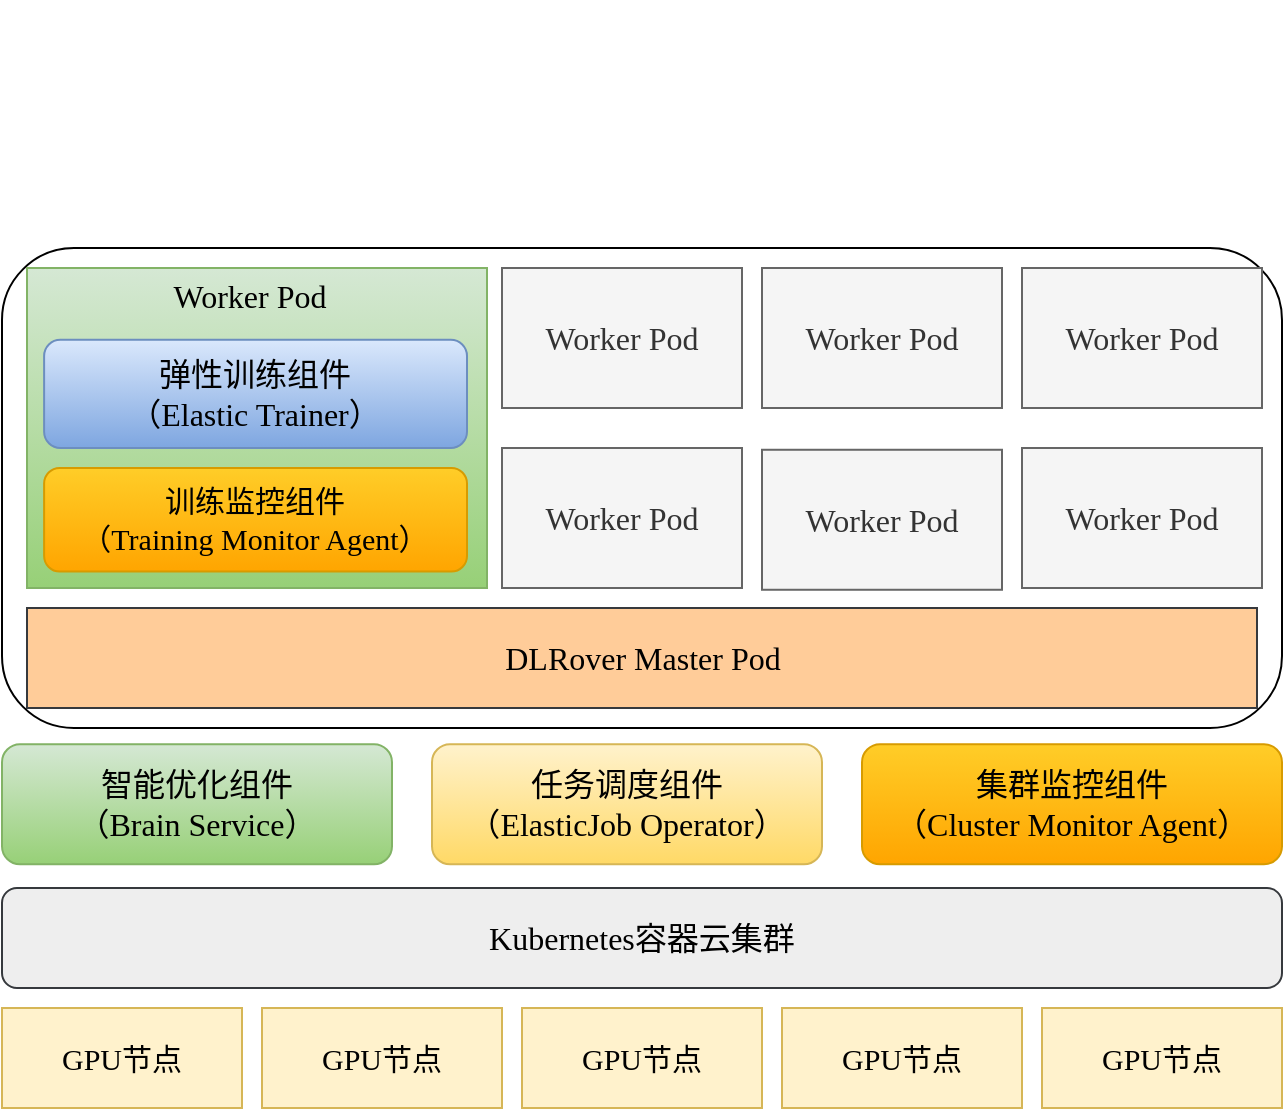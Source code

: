 <mxfile version="26.0.14">
  <diagram name="第 1 页" id="Yx-n1sw3S0H9V18orFNg">
    <mxGraphModel dx="2149" dy="767" grid="1" gridSize="10" guides="1" tooltips="1" connect="1" arrows="1" fold="1" page="1" pageScale="1" pageWidth="827" pageHeight="1169" math="0" shadow="0">
      <root>
        <mxCell id="0" />
        <mxCell id="1" parent="0" />
        <mxCell id="rzSXWd4nxounzRFxdCJH-4" value="" style="rounded=1;whiteSpace=wrap;html=1;labelBackgroundColor=none;fontFamily=Verdana;" vertex="1" parent="1">
          <mxGeometry x="-70" y="400" width="640" height="240" as="geometry" />
        </mxCell>
        <mxCell id="rzSXWd4nxounzRFxdCJH-5" value="&lt;div style=&quot;line-height: 50%;&quot;&gt;&lt;p class=&quot;MsoNormal&quot;&gt;&lt;span style=&quot;font-size: 12pt; line-height: 50%;&quot;&gt;&lt;font&gt;任务调度组件&lt;/font&gt;&lt;/span&gt;&lt;/p&gt;&lt;p class=&quot;MsoNormal&quot;&gt;&lt;span style=&quot;font-size: 12pt; line-height: 50%;&quot;&gt;&lt;font&gt;（&lt;/font&gt;&lt;font&gt;ElasticJob Operator&lt;/font&gt;&lt;font&gt;）&lt;/font&gt;&lt;/span&gt;&lt;/p&gt;&lt;/div&gt;" style="rounded=1;whiteSpace=wrap;html=1;labelBackgroundColor=none;fontFamily=Verdana;fillColor=#fff2cc;strokeColor=#d6b656;gradientColor=#ffd966;" vertex="1" parent="1">
          <mxGeometry x="145" y="648.13" width="195" height="60" as="geometry" />
        </mxCell>
        <mxCell id="rzSXWd4nxounzRFxdCJH-6" value="&lt;p class=&quot;MsoNormal&quot;&gt;&lt;br&gt;&lt;/p&gt;" style="text;html=1;align=center;verticalAlign=middle;whiteSpace=wrap;rounded=0;labelBackgroundColor=none;fontFamily=Verdana;" vertex="1" parent="1">
          <mxGeometry x="120" y="290" width="165" height="10" as="geometry" />
        </mxCell>
        <mxCell id="rzSXWd4nxounzRFxdCJH-7" value="&lt;font style=&quot;font-size: 16px;&quot;&gt;DLRover Master&amp;nbsp;&lt;span style=&quot;background-color: transparent;&quot;&gt;Pod&lt;/span&gt;&lt;/font&gt;" style="rounded=0;whiteSpace=wrap;html=1;labelBackgroundColor=none;fontFamily=Verdana;fillColor=#ffcc99;strokeColor=#36393d;" vertex="1" parent="1">
          <mxGeometry x="-57.5" y="580" width="615" height="50" as="geometry" />
        </mxCell>
        <mxCell id="rzSXWd4nxounzRFxdCJH-9" value="GPU节点" style="rounded=0;whiteSpace=wrap;html=1;labelBackgroundColor=none;fontFamily=Verdana;fontSize=15;fillColor=#fff2cc;strokeColor=#d6b656;" vertex="1" parent="1">
          <mxGeometry x="-70" y="780" width="120" height="50" as="geometry" />
        </mxCell>
        <mxCell id="rzSXWd4nxounzRFxdCJH-10" value="GPU节点" style="rounded=0;whiteSpace=wrap;html=1;labelBackgroundColor=none;fontFamily=Verdana;fontSize=15;fillColor=#fff2cc;strokeColor=#d6b656;" vertex="1" parent="1">
          <mxGeometry x="60" y="780" width="120" height="50" as="geometry" />
        </mxCell>
        <mxCell id="rzSXWd4nxounzRFxdCJH-11" value="GPU节点" style="rounded=0;whiteSpace=wrap;html=1;labelBackgroundColor=none;fontFamily=Verdana;fontSize=15;fillColor=#fff2cc;strokeColor=#d6b656;" vertex="1" parent="1">
          <mxGeometry x="190" y="780" width="120" height="50" as="geometry" />
        </mxCell>
        <mxCell id="rzSXWd4nxounzRFxdCJH-12" value="GPU节点" style="rounded=0;whiteSpace=wrap;html=1;labelBackgroundColor=none;fontFamily=Verdana;fontSize=15;fillColor=#fff2cc;strokeColor=#d6b656;" vertex="1" parent="1">
          <mxGeometry x="320" y="780" width="120" height="50" as="geometry" />
        </mxCell>
        <mxCell id="rzSXWd4nxounzRFxdCJH-8" value="&lt;p class=&quot;MsoNormal&quot;&gt;&lt;span style=&quot;font-size: 12pt;&quot;&gt;&lt;font&gt;Kubernetes容器云&lt;/font&gt;&lt;font&gt;集群&lt;/font&gt;&lt;/span&gt;&lt;/p&gt;" style="rounded=1;whiteSpace=wrap;html=1;labelBackgroundColor=none;fontFamily=Verdana;fillColor=#eeeeee;strokeColor=#36393d;" vertex="1" parent="1">
          <mxGeometry x="-70" y="720" width="640" height="50" as="geometry" />
        </mxCell>
        <mxCell id="rzSXWd4nxounzRFxdCJH-1" value="&lt;div style=&quot;line-height: 50%;&quot;&gt;&lt;p class=&quot;MsoNormal&quot;&gt;&lt;span style=&quot;font-size: 12pt; line-height: 50%;&quot;&gt;&lt;font&gt;智能优化组件&lt;/font&gt;&lt;/span&gt;&lt;/p&gt;&lt;p class=&quot;MsoNormal&quot;&gt;&lt;span style=&quot;font-size: 12pt; line-height: 50%;&quot;&gt;&lt;font&gt;（&lt;/font&gt;&lt;font&gt;Brain Service&lt;/font&gt;&lt;font&gt;）&lt;/font&gt;&lt;/span&gt;&lt;/p&gt;&lt;/div&gt;" style="rounded=1;whiteSpace=wrap;html=1;labelBackgroundColor=none;fontFamily=Verdana;fillColor=#d5e8d4;strokeColor=#82b366;gradientColor=#97d077;" vertex="1" parent="1">
          <mxGeometry x="-70" y="648.13" width="195" height="60" as="geometry" />
        </mxCell>
        <mxCell id="rzSXWd4nxounzRFxdCJH-24" value="&lt;div style=&quot;line-height: 50%;&quot;&gt;&lt;p class=&quot;MsoNormal&quot;&gt;&lt;span style=&quot;font-size: 12pt; line-height: 50%;&quot;&gt;&lt;font&gt;集群监控组件&lt;/font&gt;&lt;/span&gt;&lt;/p&gt;&lt;p class=&quot;MsoNormal&quot;&gt;&lt;span style=&quot;font-size: 12pt; line-height: 50%;&quot;&gt;&lt;font&gt;（&lt;/font&gt;&lt;font&gt;Cluster Monitor Agent&lt;/font&gt;&lt;font&gt;）&lt;/font&gt;&lt;/span&gt;&lt;/p&gt;&lt;/div&gt;" style="rounded=1;whiteSpace=wrap;html=1;labelBackgroundColor=none;fontFamily=Verdana;fillColor=#ffcd28;strokeColor=#d79b00;gradientColor=#ffa500;" vertex="1" parent="1">
          <mxGeometry x="360" y="648.13" width="210" height="60" as="geometry" />
        </mxCell>
        <mxCell id="rzSXWd4nxounzRFxdCJH-30" value="GPU节点" style="rounded=0;whiteSpace=wrap;html=1;labelBackgroundColor=none;fontFamily=Verdana;fontSize=15;fillColor=#fff2cc;strokeColor=#d6b656;" vertex="1" parent="1">
          <mxGeometry x="450" y="780" width="120" height="50" as="geometry" />
        </mxCell>
        <mxCell id="rzSXWd4nxounzRFxdCJH-14" value="" style="rounded=0;whiteSpace=wrap;html=1;labelBackgroundColor=none;fontFamily=Verdana;container=0;fillColor=#d5e8d4;strokeColor=#82b366;gradientColor=#97d077;" vertex="1" parent="1">
          <mxGeometry x="-57.5" y="410" width="230" height="160" as="geometry" />
        </mxCell>
        <mxCell id="rzSXWd4nxounzRFxdCJH-29" value="&lt;div style=&quot;line-height: 40%;&quot;&gt;&lt;p class=&quot;MsoNormal&quot;&gt;&lt;span&gt;&lt;font style=&quot;font-size: 15px; line-height: 40%;&quot;&gt;训练监控组件&lt;/font&gt;&lt;/span&gt;&lt;/p&gt;&lt;p class=&quot;MsoNormal&quot;&gt;&lt;span&gt;&lt;font style=&quot;font-size: 15px; line-height: 40%;&quot;&gt;&lt;font&gt;（Training&amp;nbsp;&lt;/font&gt;&lt;font&gt;Monitor Agent&lt;/font&gt;&lt;font&gt;）&lt;/font&gt;&lt;/font&gt;&lt;/span&gt;&lt;/p&gt;&lt;/div&gt;" style="rounded=1;whiteSpace=wrap;html=1;labelBackgroundColor=none;fontFamily=Verdana;container=0;fillColor=#ffcd28;gradientColor=#ffa500;strokeColor=#d79b00;" vertex="1" parent="1">
          <mxGeometry x="-48.94" y="510" width="211.44" height="51.76" as="geometry" />
        </mxCell>
        <mxCell id="rzSXWd4nxounzRFxdCJH-31" value="&lt;span style=&quot;color: rgb(0, 0, 0); font-size: 16px;&quot;&gt;Worker Pod&lt;/span&gt;" style="text;html=1;align=center;verticalAlign=middle;whiteSpace=wrap;rounded=0;fontColor=#143642;container=0;fontFamily=Verdana;" vertex="1" parent="1">
          <mxGeometry x="4.894" y="410" width="97.872" height="28.235" as="geometry" />
        </mxCell>
        <mxCell id="rzSXWd4nxounzRFxdCJH-32" value="&lt;font style=&quot;color: rgb(0, 0, 0); font-size: 16px;&quot;&gt;弹性训练组件&lt;/font&gt;&lt;div&gt;&lt;font style=&quot;background-color: transparent; color: rgb(0, 0, 0); font-size: 16px;&quot;&gt;（&lt;/font&gt;&lt;font style=&quot;background-color: transparent; color: rgb(0, 0, 0); font-size: 16px;&quot;&gt;Elastic Trainer&lt;/font&gt;&lt;font style=&quot;background-color: transparent; color: rgb(0, 0, 0); font-size: 16px;&quot;&gt;）&lt;/font&gt;&lt;/div&gt;" style="rounded=1;whiteSpace=wrap;html=1;strokeColor=#6c8ebf;fillColor=#dae8fc;container=0;fontFamily=Verdana;gradientColor=#7ea6e0;" vertex="1" parent="1">
          <mxGeometry x="-48.94" y="445.88" width="211.44" height="54.12" as="geometry" />
        </mxCell>
        <mxCell id="rzSXWd4nxounzRFxdCJH-35" value="&lt;span style=&quot;font-size: 16px;&quot;&gt;Worker Pod&lt;/span&gt;" style="rounded=0;whiteSpace=wrap;html=1;fontFamily=Verdana;fillColor=#f5f5f5;fontColor=#333333;strokeColor=#666666;" vertex="1" parent="1">
          <mxGeometry x="180" y="410" width="120" height="70" as="geometry" />
        </mxCell>
        <mxCell id="rzSXWd4nxounzRFxdCJH-38" value="&lt;span style=&quot;font-size: 16px;&quot;&gt;Worker Pod&lt;/span&gt;" style="rounded=0;whiteSpace=wrap;html=1;fontFamily=Verdana;fillColor=#f5f5f5;fontColor=#333333;strokeColor=#666666;" vertex="1" parent="1">
          <mxGeometry x="310" y="410" width="120" height="70" as="geometry" />
        </mxCell>
        <mxCell id="rzSXWd4nxounzRFxdCJH-39" value="&lt;span style=&quot;font-size: 16px;&quot;&gt;Worker Pod&lt;/span&gt;" style="rounded=0;whiteSpace=wrap;html=1;fontFamily=Verdana;fillColor=#f5f5f5;strokeColor=#666666;fontColor=#333333;" vertex="1" parent="1">
          <mxGeometry x="440" y="410" width="120" height="70" as="geometry" />
        </mxCell>
        <mxCell id="rzSXWd4nxounzRFxdCJH-48" value="&lt;span style=&quot;font-size: 16px;&quot;&gt;Worker Pod&lt;/span&gt;" style="rounded=0;whiteSpace=wrap;html=1;fontFamily=Verdana;fillColor=#f5f5f5;strokeColor=#666666;fontColor=#333333;" vertex="1" parent="1">
          <mxGeometry x="180" y="500" width="120" height="70" as="geometry" />
        </mxCell>
        <mxCell id="rzSXWd4nxounzRFxdCJH-49" value="&lt;span style=&quot;font-size: 16px;&quot;&gt;Worker Pod&lt;/span&gt;" style="rounded=0;whiteSpace=wrap;html=1;fontFamily=Verdana;fillColor=#f5f5f5;strokeColor=#666666;fontColor=#333333;" vertex="1" parent="1">
          <mxGeometry x="310" y="500.88" width="120" height="70" as="geometry" />
        </mxCell>
        <mxCell id="rzSXWd4nxounzRFxdCJH-50" value="&lt;span style=&quot;font-size: 16px;&quot;&gt;Worker Pod&lt;/span&gt;" style="rounded=0;whiteSpace=wrap;html=1;fontFamily=Verdana;fillColor=#f5f5f5;strokeColor=#666666;fontColor=#333333;" vertex="1" parent="1">
          <mxGeometry x="440" y="500" width="120" height="70" as="geometry" />
        </mxCell>
      </root>
    </mxGraphModel>
  </diagram>
</mxfile>
